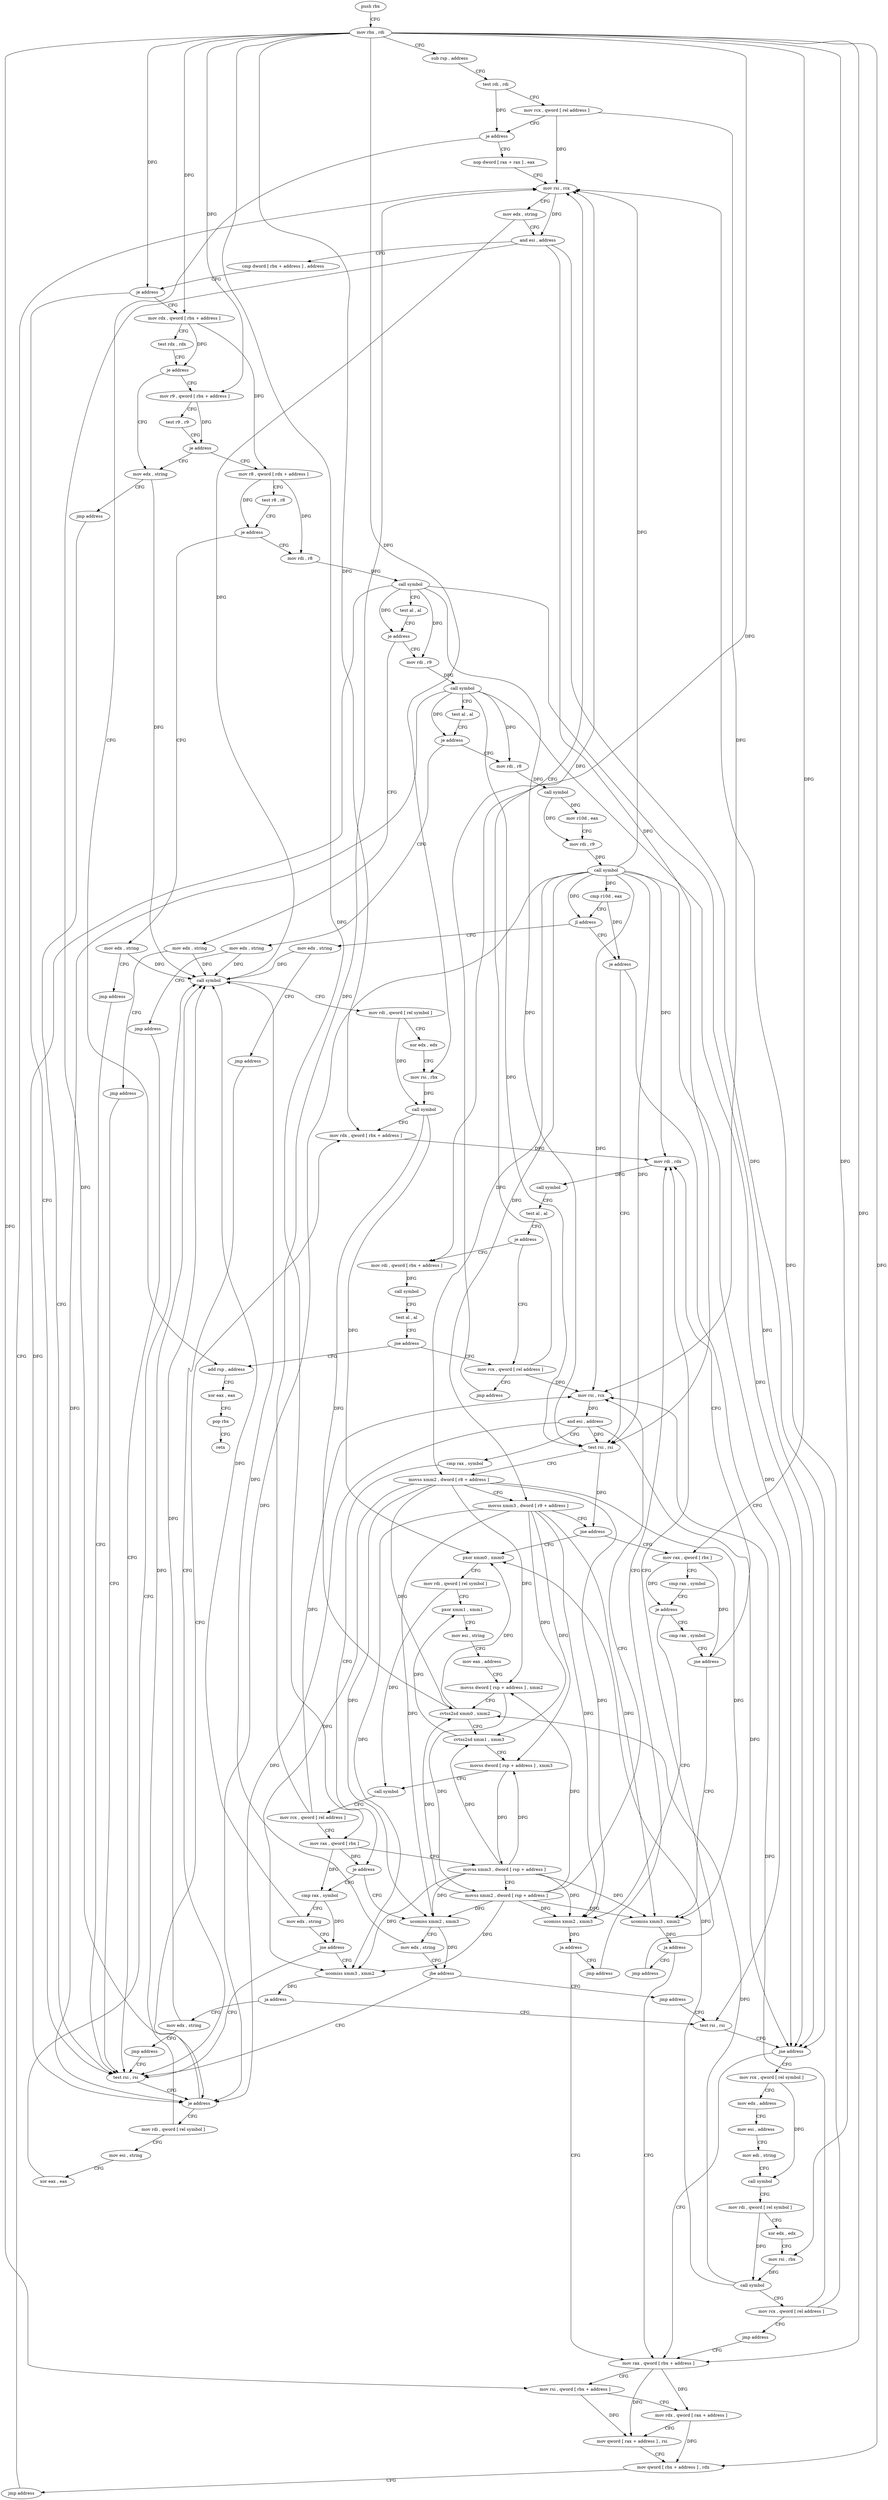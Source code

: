 digraph "func" {
"4227248" [label = "push rbx" ]
"4227249" [label = "mov rbx , rdi" ]
"4227252" [label = "sub rsp , address" ]
"4227256" [label = "test rdi , rdi" ]
"4227259" [label = "mov rcx , qword [ rel address ]" ]
"4227266" [label = "je address" ]
"4227472" [label = "add rsp , address" ]
"4227272" [label = "nop dword [ rax + rax ] , eax" ]
"4227476" [label = "xor eax , eax" ]
"4227478" [label = "pop rbx" ]
"4227479" [label = "retn" ]
"4227280" [label = "mov rsi , rcx" ]
"4227376" [label = "mov rdx , qword [ rbx + address ]" ]
"4227383" [label = "test rdx , rdx" ]
"4227386" [label = "je address" ]
"4227600" [label = "mov edx , string" ]
"4227392" [label = "mov r9 , qword [ rbx + address ]" ]
"4227297" [label = "test rsi , rsi" ]
"4227300" [label = "je address" ]
"4227338" [label = "mov rdx , qword [ rbx + address ]" ]
"4227302" [label = "mov rdi , qword [ rel symbol ]" ]
"4227605" [label = "jmp address" ]
"4227399" [label = "test r9 , r9" ]
"4227402" [label = "je address" ]
"4227408" [label = "mov r8 , qword [ rdx + address ]" ]
"4227345" [label = "mov rdi , rdx" ]
"4227309" [label = "mov esi , string" ]
"4227314" [label = "xor eax , eax" ]
"4227316" [label = "call symbol" ]
"4227321" [label = "mov rdi , qword [ rel symbol ]" ]
"4227328" [label = "xor edx , edx" ]
"4227330" [label = "mov rsi , rbx" ]
"4227333" [label = "call symbol" ]
"4227415" [label = "test r8 , r8" ]
"4227418" [label = "je address" ]
"4227744" [label = "mov edx , string" ]
"4227424" [label = "mov rdi , r8" ]
"4227456" [label = "mov rdi , qword [ rbx + address ]" ]
"4227463" [label = "call symbol" ]
"4227468" [label = "test al , al" ]
"4227470" [label = "jne address" ]
"4227357" [label = "mov rcx , qword [ rel address ]" ]
"4227364" [label = "jmp address" ]
"4227749" [label = "jmp address" ]
"4227427" [label = "call symbol" ]
"4227432" [label = "test al , al" ]
"4227434" [label = "je address" ]
"4227488" [label = "mov rdi , r9" ]
"4227436" [label = "mov edx , string" ]
"4227283" [label = "mov edx , string" ]
"4227288" [label = "and esi , address" ]
"4227291" [label = "cmp dword [ rbx + address ] , address" ]
"4227295" [label = "je address" ]
"4227491" [label = "call symbol" ]
"4227496" [label = "test al , al" ]
"4227498" [label = "je address" ]
"4227520" [label = "mov rdi , r8" ]
"4227500" [label = "mov edx , string" ]
"4227441" [label = "jmp address" ]
"4227523" [label = "call symbol" ]
"4227528" [label = "mov r10d , eax" ]
"4227531" [label = "mov rdi , r9" ]
"4227534" [label = "call symbol" ]
"4227539" [label = "cmp r10d , eax" ]
"4227542" [label = "jl address" ]
"4227616" [label = "mov edx , string" ]
"4227544" [label = "je address" ]
"4227505" [label = "jmp address" ]
"4227621" [label = "jmp address" ]
"4227680" [label = "test rsi , rsi" ]
"4227550" [label = "test rsi , rsi" ]
"4227683" [label = "movss xmm2 , dword [ r8 + address ]" ]
"4227689" [label = "movss xmm3 , dword [ r9 + address ]" ]
"4227695" [label = "jne address" ]
"4227760" [label = "pxor xmm0 , xmm0" ]
"4227697" [label = "mov rax , qword [ rbx ]" ]
"4227553" [label = "jne address" ]
"4227626" [label = "mov rcx , qword [ rel symbol ]" ]
"4227555" [label = "mov rax , qword [ rbx + address ]" ]
"4227764" [label = "mov rdi , qword [ rel symbol ]" ]
"4227771" [label = "pxor xmm1 , xmm1" ]
"4227775" [label = "mov esi , string" ]
"4227780" [label = "mov eax , address" ]
"4227785" [label = "movss dword [ rsp + address ] , xmm2" ]
"4227791" [label = "cvtss2sd xmm0 , xmm2" ]
"4227795" [label = "cvtss2sd xmm1 , xmm3" ]
"4227799" [label = "movss dword [ rsp + address ] , xmm3" ]
"4227805" [label = "call symbol" ]
"4227810" [label = "mov rcx , qword [ rel address ]" ]
"4227817" [label = "mov rax , qword [ rbx ]" ]
"4227820" [label = "movss xmm3 , dword [ rsp + address ]" ]
"4227826" [label = "movss xmm2 , dword [ rsp + address ]" ]
"4227832" [label = "mov rsi , rcx" ]
"4227835" [label = "and esi , address" ]
"4227838" [label = "cmp rax , symbol" ]
"4227844" [label = "je address" ]
"4227896" [label = "ucomiss xmm2 , xmm3" ]
"4227846" [label = "cmp rax , symbol" ]
"4227700" [label = "cmp rax , symbol" ]
"4227706" [label = "je address" ]
"4227882" [label = "ucomiss xmm2 , xmm3" ]
"4227712" [label = "cmp rax , symbol" ]
"4227633" [label = "mov edx , address" ]
"4227638" [label = "mov esi , address" ]
"4227643" [label = "mov edi , string" ]
"4227648" [label = "call symbol" ]
"4227653" [label = "mov rdi , qword [ rel symbol ]" ]
"4227660" [label = "xor edx , edx" ]
"4227662" [label = "mov rsi , rbx" ]
"4227665" [label = "call symbol" ]
"4227670" [label = "mov rcx , qword [ rel address ]" ]
"4227677" [label = "jmp address" ]
"4227562" [label = "mov rsi , qword [ rbx + address ]" ]
"4227569" [label = "mov rdx , qword [ rax + address ]" ]
"4227576" [label = "mov qword [ rax + address ] , rsi" ]
"4227583" [label = "mov qword [ rbx + address ] , rdx" ]
"4227590" [label = "jmp address" ]
"4227899" [label = "mov edx , string" ]
"4227904" [label = "jbe address" ]
"4227910" [label = "jmp address" ]
"4227852" [label = "mov edx , string" ]
"4227857" [label = "jne address" ]
"4227863" [label = "ucomiss xmm3 , xmm2" ]
"4227885" [label = "ja address" ]
"4227891" [label = "jmp address" ]
"4227718" [label = "jne address" ]
"4227724" [label = "ucomiss xmm3 , xmm2" ]
"4227866" [label = "ja address" ]
"4227872" [label = "mov edx , string" ]
"4227348" [label = "call symbol" ]
"4227353" [label = "test al , al" ]
"4227355" [label = "je address" ]
"4227727" [label = "ja address" ]
"4227733" [label = "jmp address" ]
"4227877" [label = "jmp address" ]
"4227248" -> "4227249" [ label = "CFG" ]
"4227249" -> "4227252" [ label = "CFG" ]
"4227249" -> "4227295" [ label = "DFG" ]
"4227249" -> "4227376" [ label = "DFG" ]
"4227249" -> "4227392" [ label = "DFG" ]
"4227249" -> "4227338" [ label = "DFG" ]
"4227249" -> "4227330" [ label = "DFG" ]
"4227249" -> "4227456" [ label = "DFG" ]
"4227249" -> "4227817" [ label = "DFG" ]
"4227249" -> "4227697" [ label = "DFG" ]
"4227249" -> "4227662" [ label = "DFG" ]
"4227249" -> "4227555" [ label = "DFG" ]
"4227249" -> "4227562" [ label = "DFG" ]
"4227249" -> "4227583" [ label = "DFG" ]
"4227252" -> "4227256" [ label = "CFG" ]
"4227256" -> "4227259" [ label = "CFG" ]
"4227256" -> "4227266" [ label = "DFG" ]
"4227259" -> "4227266" [ label = "CFG" ]
"4227259" -> "4227280" [ label = "DFG" ]
"4227259" -> "4227832" [ label = "DFG" ]
"4227266" -> "4227472" [ label = "CFG" ]
"4227266" -> "4227272" [ label = "CFG" ]
"4227472" -> "4227476" [ label = "CFG" ]
"4227272" -> "4227280" [ label = "CFG" ]
"4227476" -> "4227478" [ label = "CFG" ]
"4227478" -> "4227479" [ label = "CFG" ]
"4227280" -> "4227283" [ label = "CFG" ]
"4227280" -> "4227288" [ label = "DFG" ]
"4227376" -> "4227383" [ label = "CFG" ]
"4227376" -> "4227386" [ label = "DFG" ]
"4227376" -> "4227408" [ label = "DFG" ]
"4227383" -> "4227386" [ label = "CFG" ]
"4227386" -> "4227600" [ label = "CFG" ]
"4227386" -> "4227392" [ label = "CFG" ]
"4227600" -> "4227605" [ label = "CFG" ]
"4227600" -> "4227316" [ label = "DFG" ]
"4227392" -> "4227399" [ label = "CFG" ]
"4227392" -> "4227402" [ label = "DFG" ]
"4227297" -> "4227300" [ label = "CFG" ]
"4227300" -> "4227338" [ label = "CFG" ]
"4227300" -> "4227302" [ label = "CFG" ]
"4227338" -> "4227345" [ label = "DFG" ]
"4227302" -> "4227309" [ label = "CFG" ]
"4227302" -> "4227316" [ label = "DFG" ]
"4227605" -> "4227297" [ label = "CFG" ]
"4227399" -> "4227402" [ label = "CFG" ]
"4227402" -> "4227600" [ label = "CFG" ]
"4227402" -> "4227408" [ label = "CFG" ]
"4227408" -> "4227415" [ label = "CFG" ]
"4227408" -> "4227418" [ label = "DFG" ]
"4227408" -> "4227424" [ label = "DFG" ]
"4227345" -> "4227348" [ label = "DFG" ]
"4227309" -> "4227314" [ label = "CFG" ]
"4227314" -> "4227316" [ label = "CFG" ]
"4227316" -> "4227321" [ label = "CFG" ]
"4227321" -> "4227328" [ label = "CFG" ]
"4227321" -> "4227333" [ label = "DFG" ]
"4227328" -> "4227330" [ label = "CFG" ]
"4227330" -> "4227333" [ label = "DFG" ]
"4227333" -> "4227338" [ label = "CFG" ]
"4227333" -> "4227760" [ label = "DFG" ]
"4227333" -> "4227791" [ label = "DFG" ]
"4227415" -> "4227418" [ label = "CFG" ]
"4227418" -> "4227744" [ label = "CFG" ]
"4227418" -> "4227424" [ label = "CFG" ]
"4227744" -> "4227749" [ label = "CFG" ]
"4227744" -> "4227316" [ label = "DFG" ]
"4227424" -> "4227427" [ label = "DFG" ]
"4227456" -> "4227463" [ label = "DFG" ]
"4227463" -> "4227468" [ label = "CFG" ]
"4227468" -> "4227470" [ label = "CFG" ]
"4227470" -> "4227357" [ label = "CFG" ]
"4227470" -> "4227472" [ label = "CFG" ]
"4227357" -> "4227364" [ label = "CFG" ]
"4227357" -> "4227280" [ label = "DFG" ]
"4227357" -> "4227832" [ label = "DFG" ]
"4227364" -> "4227280" [ label = "CFG" ]
"4227749" -> "4227297" [ label = "CFG" ]
"4227427" -> "4227432" [ label = "CFG" ]
"4227427" -> "4227300" [ label = "DFG" ]
"4227427" -> "4227434" [ label = "DFG" ]
"4227427" -> "4227680" [ label = "DFG" ]
"4227427" -> "4227553" [ label = "DFG" ]
"4227427" -> "4227488" [ label = "DFG" ]
"4227432" -> "4227434" [ label = "CFG" ]
"4227434" -> "4227488" [ label = "CFG" ]
"4227434" -> "4227436" [ label = "CFG" ]
"4227488" -> "4227491" [ label = "DFG" ]
"4227436" -> "4227441" [ label = "CFG" ]
"4227436" -> "4227316" [ label = "DFG" ]
"4227283" -> "4227288" [ label = "CFG" ]
"4227283" -> "4227316" [ label = "DFG" ]
"4227288" -> "4227291" [ label = "CFG" ]
"4227288" -> "4227300" [ label = "DFG" ]
"4227288" -> "4227680" [ label = "DFG" ]
"4227288" -> "4227553" [ label = "DFG" ]
"4227291" -> "4227295" [ label = "CFG" ]
"4227295" -> "4227376" [ label = "CFG" ]
"4227295" -> "4227297" [ label = "CFG" ]
"4227491" -> "4227496" [ label = "CFG" ]
"4227491" -> "4227300" [ label = "DFG" ]
"4227491" -> "4227498" [ label = "DFG" ]
"4227491" -> "4227680" [ label = "DFG" ]
"4227491" -> "4227553" [ label = "DFG" ]
"4227491" -> "4227520" [ label = "DFG" ]
"4227496" -> "4227498" [ label = "CFG" ]
"4227498" -> "4227520" [ label = "CFG" ]
"4227498" -> "4227500" [ label = "CFG" ]
"4227520" -> "4227523" [ label = "DFG" ]
"4227500" -> "4227505" [ label = "CFG" ]
"4227500" -> "4227316" [ label = "DFG" ]
"4227441" -> "4227297" [ label = "CFG" ]
"4227523" -> "4227528" [ label = "DFG" ]
"4227523" -> "4227531" [ label = "DFG" ]
"4227528" -> "4227531" [ label = "CFG" ]
"4227531" -> "4227534" [ label = "DFG" ]
"4227534" -> "4227539" [ label = "DFG" ]
"4227534" -> "4227280" [ label = "DFG" ]
"4227534" -> "4227300" [ label = "DFG" ]
"4227534" -> "4227345" [ label = "DFG" ]
"4227534" -> "4227542" [ label = "DFG" ]
"4227534" -> "4227832" [ label = "DFG" ]
"4227534" -> "4227680" [ label = "DFG" ]
"4227534" -> "4227553" [ label = "DFG" ]
"4227534" -> "4227683" [ label = "DFG" ]
"4227534" -> "4227689" [ label = "DFG" ]
"4227539" -> "4227542" [ label = "CFG" ]
"4227539" -> "4227544" [ label = "DFG" ]
"4227542" -> "4227616" [ label = "CFG" ]
"4227542" -> "4227544" [ label = "CFG" ]
"4227616" -> "4227621" [ label = "CFG" ]
"4227616" -> "4227316" [ label = "DFG" ]
"4227544" -> "4227680" [ label = "CFG" ]
"4227544" -> "4227550" [ label = "CFG" ]
"4227505" -> "4227297" [ label = "CFG" ]
"4227621" -> "4227297" [ label = "CFG" ]
"4227680" -> "4227683" [ label = "CFG" ]
"4227680" -> "4227695" [ label = "DFG" ]
"4227550" -> "4227553" [ label = "CFG" ]
"4227683" -> "4227689" [ label = "CFG" ]
"4227683" -> "4227785" [ label = "DFG" ]
"4227683" -> "4227791" [ label = "DFG" ]
"4227683" -> "4227896" [ label = "DFG" ]
"4227683" -> "4227882" [ label = "DFG" ]
"4227683" -> "4227863" [ label = "DFG" ]
"4227683" -> "4227724" [ label = "DFG" ]
"4227689" -> "4227695" [ label = "CFG" ]
"4227689" -> "4227795" [ label = "DFG" ]
"4227689" -> "4227799" [ label = "DFG" ]
"4227689" -> "4227896" [ label = "DFG" ]
"4227689" -> "4227882" [ label = "DFG" ]
"4227689" -> "4227863" [ label = "DFG" ]
"4227689" -> "4227724" [ label = "DFG" ]
"4227695" -> "4227760" [ label = "CFG" ]
"4227695" -> "4227697" [ label = "CFG" ]
"4227760" -> "4227764" [ label = "CFG" ]
"4227697" -> "4227700" [ label = "CFG" ]
"4227697" -> "4227706" [ label = "DFG" ]
"4227697" -> "4227718" [ label = "DFG" ]
"4227553" -> "4227626" [ label = "CFG" ]
"4227553" -> "4227555" [ label = "CFG" ]
"4227626" -> "4227633" [ label = "CFG" ]
"4227626" -> "4227648" [ label = "DFG" ]
"4227555" -> "4227562" [ label = "CFG" ]
"4227555" -> "4227569" [ label = "DFG" ]
"4227555" -> "4227576" [ label = "DFG" ]
"4227764" -> "4227771" [ label = "CFG" ]
"4227764" -> "4227805" [ label = "DFG" ]
"4227771" -> "4227775" [ label = "CFG" ]
"4227775" -> "4227780" [ label = "CFG" ]
"4227780" -> "4227785" [ label = "CFG" ]
"4227785" -> "4227791" [ label = "CFG" ]
"4227785" -> "4227826" [ label = "DFG" ]
"4227791" -> "4227795" [ label = "CFG" ]
"4227791" -> "4227760" [ label = "DFG" ]
"4227795" -> "4227799" [ label = "CFG" ]
"4227795" -> "4227771" [ label = "DFG" ]
"4227799" -> "4227805" [ label = "CFG" ]
"4227799" -> "4227820" [ label = "DFG" ]
"4227805" -> "4227810" [ label = "CFG" ]
"4227810" -> "4227817" [ label = "CFG" ]
"4227810" -> "4227280" [ label = "DFG" ]
"4227810" -> "4227832" [ label = "DFG" ]
"4227817" -> "4227820" [ label = "CFG" ]
"4227817" -> "4227844" [ label = "DFG" ]
"4227817" -> "4227846" [ label = "DFG" ]
"4227820" -> "4227826" [ label = "CFG" ]
"4227820" -> "4227795" [ label = "DFG" ]
"4227820" -> "4227799" [ label = "DFG" ]
"4227820" -> "4227896" [ label = "DFG" ]
"4227820" -> "4227882" [ label = "DFG" ]
"4227820" -> "4227863" [ label = "DFG" ]
"4227820" -> "4227724" [ label = "DFG" ]
"4227826" -> "4227832" [ label = "CFG" ]
"4227826" -> "4227785" [ label = "DFG" ]
"4227826" -> "4227791" [ label = "DFG" ]
"4227826" -> "4227896" [ label = "DFG" ]
"4227826" -> "4227882" [ label = "DFG" ]
"4227826" -> "4227863" [ label = "DFG" ]
"4227826" -> "4227724" [ label = "DFG" ]
"4227832" -> "4227835" [ label = "DFG" ]
"4227835" -> "4227838" [ label = "CFG" ]
"4227835" -> "4227300" [ label = "DFG" ]
"4227835" -> "4227680" [ label = "DFG" ]
"4227835" -> "4227553" [ label = "DFG" ]
"4227838" -> "4227844" [ label = "CFG" ]
"4227844" -> "4227896" [ label = "CFG" ]
"4227844" -> "4227846" [ label = "CFG" ]
"4227896" -> "4227899" [ label = "CFG" ]
"4227896" -> "4227904" [ label = "DFG" ]
"4227846" -> "4227852" [ label = "CFG" ]
"4227846" -> "4227857" [ label = "DFG" ]
"4227700" -> "4227706" [ label = "CFG" ]
"4227706" -> "4227882" [ label = "CFG" ]
"4227706" -> "4227712" [ label = "CFG" ]
"4227882" -> "4227885" [ label = "DFG" ]
"4227712" -> "4227718" [ label = "CFG" ]
"4227633" -> "4227638" [ label = "CFG" ]
"4227638" -> "4227643" [ label = "CFG" ]
"4227643" -> "4227648" [ label = "CFG" ]
"4227648" -> "4227653" [ label = "CFG" ]
"4227653" -> "4227660" [ label = "CFG" ]
"4227653" -> "4227665" [ label = "DFG" ]
"4227660" -> "4227662" [ label = "CFG" ]
"4227662" -> "4227665" [ label = "DFG" ]
"4227665" -> "4227670" [ label = "CFG" ]
"4227665" -> "4227760" [ label = "DFG" ]
"4227665" -> "4227791" [ label = "DFG" ]
"4227670" -> "4227677" [ label = "CFG" ]
"4227670" -> "4227280" [ label = "DFG" ]
"4227670" -> "4227832" [ label = "DFG" ]
"4227677" -> "4227555" [ label = "CFG" ]
"4227562" -> "4227569" [ label = "CFG" ]
"4227562" -> "4227576" [ label = "DFG" ]
"4227569" -> "4227576" [ label = "CFG" ]
"4227569" -> "4227583" [ label = "DFG" ]
"4227576" -> "4227583" [ label = "CFG" ]
"4227583" -> "4227590" [ label = "CFG" ]
"4227590" -> "4227280" [ label = "CFG" ]
"4227899" -> "4227904" [ label = "CFG" ]
"4227899" -> "4227316" [ label = "DFG" ]
"4227904" -> "4227297" [ label = "CFG" ]
"4227904" -> "4227910" [ label = "CFG" ]
"4227910" -> "4227550" [ label = "CFG" ]
"4227852" -> "4227857" [ label = "CFG" ]
"4227852" -> "4227316" [ label = "DFG" ]
"4227857" -> "4227297" [ label = "CFG" ]
"4227857" -> "4227863" [ label = "CFG" ]
"4227863" -> "4227866" [ label = "DFG" ]
"4227885" -> "4227555" [ label = "CFG" ]
"4227885" -> "4227891" [ label = "CFG" ]
"4227891" -> "4227345" [ label = "CFG" ]
"4227718" -> "4227345" [ label = "CFG" ]
"4227718" -> "4227724" [ label = "CFG" ]
"4227724" -> "4227727" [ label = "DFG" ]
"4227866" -> "4227550" [ label = "CFG" ]
"4227866" -> "4227872" [ label = "CFG" ]
"4227872" -> "4227877" [ label = "CFG" ]
"4227872" -> "4227316" [ label = "DFG" ]
"4227348" -> "4227353" [ label = "CFG" ]
"4227353" -> "4227355" [ label = "CFG" ]
"4227355" -> "4227456" [ label = "CFG" ]
"4227355" -> "4227357" [ label = "CFG" ]
"4227727" -> "4227555" [ label = "CFG" ]
"4227727" -> "4227733" [ label = "CFG" ]
"4227733" -> "4227345" [ label = "CFG" ]
"4227877" -> "4227297" [ label = "CFG" ]
}
